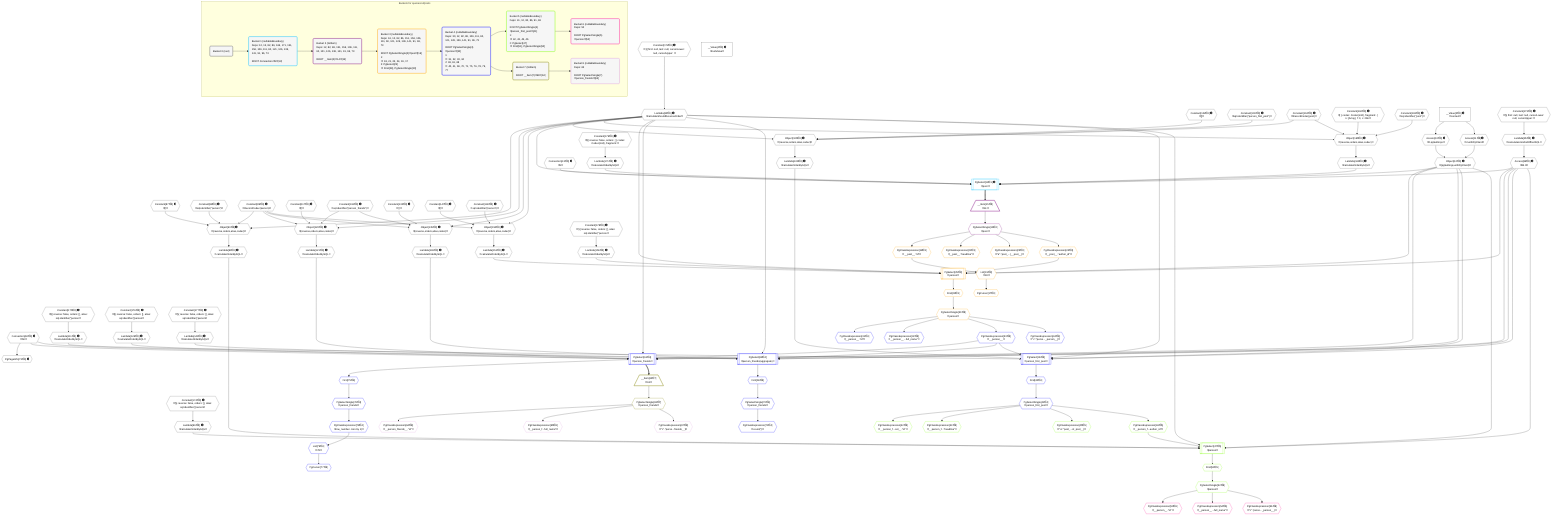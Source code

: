 %%{init: {'themeVariables': { 'fontSize': '12px'}}}%%
graph TD
    classDef path fill:#eee,stroke:#000,color:#000
    classDef plan fill:#fff,stroke-width:1px,color:#000
    classDef itemplan fill:#fff,stroke-width:2px,color:#000
    classDef unbatchedplan fill:#dff,stroke-width:1px,color:#000
    classDef sideeffectplan fill:#fcc,stroke-width:2px,color:#000
    classDef bucket fill:#f6f6f6,color:#000,stroke-width:2px,text-align:left


    %% plan dependencies
    Object90{{"Object[90∈0] ➊<br />ᐸ{reverse,orders,alias,codec}ᐳ"}}:::plan
    Lambda82{{"Lambda[82∈0] ➊<br />ᐸcalculateShouldReverseOrderᐳ"}}:::plan
    Constant87{{"Constant[87∈0] ➊<br />ᐸ[]ᐳ"}}:::plan
    Constant88{{"Constant[88∈0] ➊<br />ᐸsql.identifier(”person”)ᐳ"}}:::plan
    Constant89{{"Constant[89∈0] ➊<br />ᐸRecordCodec(person)ᐳ"}}:::plan
    Lambda82 & Constant87 & Constant88 & Constant89 --> Object90
    Object105{{"Object[105∈0] ➊<br />ᐸ{reverse,orders,alias,codec}ᐳ"}}:::plan
    Constant102{{"Constant[102∈0] ➊<br />ᐸ[]ᐳ"}}:::plan
    Constant103{{"Constant[103∈0] ➊<br />ᐸsql.identifier(”person_first_post”)ᐳ"}}:::plan
    Constant104{{"Constant[104∈0] ➊<br />ᐸRecordCodec(post)ᐳ"}}:::plan
    Lambda82 & Constant102 & Constant103 & Constant104 --> Object105
    Object120{{"Object[120∈0] ➊<br />ᐸ{reverse,orders,alias,codec}ᐳ"}}:::plan
    Constant117{{"Constant[117∈0] ➊<br />ᐸ[]ᐳ"}}:::plan
    Constant118{{"Constant[118∈0] ➊<br />ᐸsql.identifier(”person_friends”)ᐳ"}}:::plan
    Lambda82 & Constant117 & Constant118 & Constant89 --> Object120
    Object135{{"Object[135∈0] ➊<br />ᐸ{reverse,orders,alias,codec}ᐳ"}}:::plan
    Constant132{{"Constant[132∈0] ➊<br />ᐸ[]ᐳ"}}:::plan
    Lambda82 & Constant132 & Constant118 & Constant89 --> Object135
    Object150{{"Object[150∈0] ➊<br />ᐸ{reverse,orders,alias,codec}ᐳ"}}:::plan
    Constant147{{"Constant[147∈0] ➊<br />ᐸ[]ᐳ"}}:::plan
    Constant148{{"Constant[148∈0] ➊<br />ᐸsql.identifier(”person”)ᐳ"}}:::plan
    Lambda82 & Constant147 & Constant148 & Constant89 --> Object150
    Object165{{"Object[165∈0] ➊<br />ᐸ{reverse,orders,alias,codec}ᐳ"}}:::plan
    Constant162{{"Constant[162∈0] ➊<br />ᐸ[ { codec: Codec(int4), fragment: { n: [Array], f: 0, c: 266ᐳ"}}:::plan
    Constant163{{"Constant[163∈0] ➊<br />ᐸsql.identifier(”post”)ᐳ"}}:::plan
    Lambda82 & Constant162 & Constant163 & Constant104 --> Object165
    Object12{{"Object[12∈0] ➊<br />ᐸ{pgSettings,withPgClient}ᐳ"}}:::plan
    Access10{{"Access[10∈0] ➊<br />ᐸ2.pgSettingsᐳ"}}:::plan
    Access11{{"Access[11∈0] ➊<br />ᐸ2.withPgClientᐳ"}}:::plan
    Access10 & Access11 --> Object12
    __Value2["__Value[2∈0] ➊<br />ᐸcontextᐳ"]:::plan
    __Value2 --> Access10
    __Value2 --> Access11
    PgPageInfo73{{"PgPageInfo[73∈0] ➊"}}:::plan
    Connection60{{"Connection[60∈0] ➊<br />ᐸ58ᐳ"}}:::plan
    Connection60 --> PgPageInfo73
    Constant172{{"Constant[172∈0] ➊<br />ᐸ§{ first: null, last: null, cursorLower: null, cursorUpper: ᐳ"}}:::plan
    Constant172 --> Lambda82
    Lambda85{{"Lambda[85∈0] ➊<br />ᐸcalculateLimitAndOffsetSQLᐳ"}}:::plan
    Constant173{{"Constant[173∈0] ➊<br />ᐸ§{ first: null, last: null, cursorLower: null, cursorUpper: ᐳ"}}:::plan
    Constant173 --> Lambda85
    Access86{{"Access[86∈0] ➊<br />ᐸ85.0ᐳ"}}:::plan
    Lambda85 --> Access86
    Lambda91{{"Lambda[91∈0] ➊<br />ᐸcalculateOrderBySQLᐳ"}}:::plan
    Object90 --> Lambda91
    Lambda96{{"Lambda[96∈0] ➊<br />ᐸcalculateOrderBySQLᐳ"}}:::plan
    Constant174{{"Constant[174∈0] ➊<br />ᐸ§{ reverse: false, orders: [], alias: sql.identifier(”personᐳ"}}:::plan
    Constant174 --> Lambda96
    Lambda106{{"Lambda[106∈0] ➊<br />ᐸcalculateOrderBySQLᐳ"}}:::plan
    Object105 --> Lambda106
    Lambda111{{"Lambda[111∈0] ➊<br />ᐸcalculateOrderBySQLᐳ"}}:::plan
    Constant175{{"Constant[175∈0] ➊<br />ᐸ§{ reverse: false, orders: [], alias: sql.identifier(”personᐳ"}}:::plan
    Constant175 --> Lambda111
    Lambda121{{"Lambda[121∈0] ➊<br />ᐸcalculateOrderBySQLᐳ"}}:::plan
    Object120 --> Lambda121
    Lambda126{{"Lambda[126∈0] ➊<br />ᐸcalculateOrderBySQLᐳ"}}:::plan
    Constant176{{"Constant[176∈0] ➊<br />ᐸ§{ reverse: false, orders: [], alias: sql.identifier(”personᐳ"}}:::plan
    Constant176 --> Lambda126
    Lambda136{{"Lambda[136∈0] ➊<br />ᐸcalculateOrderBySQLᐳ"}}:::plan
    Object135 --> Lambda136
    Lambda141{{"Lambda[141∈0] ➊<br />ᐸcalculateOrderBySQLᐳ"}}:::plan
    Constant177{{"Constant[177∈0] ➊<br />ᐸ§{ reverse: false, orders: [], alias: sql.identifier(”personᐳ"}}:::plan
    Constant177 --> Lambda141
    Lambda151{{"Lambda[151∈0] ➊<br />ᐸcalculateOrderBySQLᐳ"}}:::plan
    Object150 --> Lambda151
    Lambda156{{"Lambda[156∈0] ➊<br />ᐸcalculateOrderBySQLᐳ"}}:::plan
    Constant178{{"Constant[178∈0] ➊<br />ᐸ§{ reverse: false, orders: [], alias: sql.identifier(”personᐳ"}}:::plan
    Constant178 --> Lambda156
    Lambda166{{"Lambda[166∈0] ➊<br />ᐸcalculateOrderBySQLᐳ"}}:::plan
    Object165 --> Lambda166
    Lambda171{{"Lambda[171∈0] ➊<br />ᐸcalculateOrderBySQLᐳ"}}:::plan
    Constant179{{"Constant[179∈0] ➊<br />ᐸ§{ reverse: false, orders: [ { codec: Codec(int4), fragment:ᐳ"}}:::plan
    Constant179 --> Lambda171
    __Value4["__Value[4∈0] ➊<br />ᐸrootValueᐳ"]:::plan
    Connection13{{"Connection[13∈0] ➊<br />ᐸ9ᐳ"}}:::plan
    PgSelect14[["PgSelect[14∈1] ➊<br />ᐸpostᐳ"]]:::plan
    Object12 & Connection13 & Lambda82 & Access86 & Lambda166 & Lambda171 --> PgSelect14
    __Item15[/"__Item[15∈2]<br />ᐸ14ᐳ"\]:::itemplan
    PgSelect14 ==> __Item15
    PgSelectSingle16{{"PgSelectSingle[16∈2]<br />ᐸpostᐳ"}}:::plan
    __Item15 --> PgSelectSingle16
    PgSelect25[["PgSelect[25∈3]<br />ᐸpersonᐳ"]]:::plan
    PgClassExpression24{{"PgClassExpression[24∈3]<br />ᐸ__post__.”author_id”ᐳ"}}:::plan
    Object12 & PgClassExpression24 & Lambda82 & Access86 & Lambda151 & Lambda156 --> PgSelect25
    PgCursor17{{"PgCursor[17∈3]"}}:::plan
    List19{{"List[19∈3]<br />ᐸ18ᐳ"}}:::plan
    List19 --> PgCursor17
    PgClassExpression18{{"PgClassExpression[18∈3]<br />ᐸ__post__.”id”ᐳ"}}:::plan
    PgSelectSingle16 --> PgClassExpression18
    PgClassExpression18 --> List19
    PgClassExpression21{{"PgClassExpression[21∈3]<br />ᐸ__post__.”headline”ᐳ"}}:::plan
    PgSelectSingle16 --> PgClassExpression21
    PgClassExpression23{{"PgClassExpression[23∈3]<br />ᐸ”a”.”post_...(__post__)ᐳ"}}:::plan
    PgSelectSingle16 --> PgClassExpression23
    PgSelectSingle16 --> PgClassExpression24
    First29{{"First[29∈3]"}}:::plan
    PgSelect25 --> First29
    PgSelectSingle30{{"PgSelectSingle[30∈3]<br />ᐸpersonᐳ"}}:::plan
    First29 --> PgSelectSingle30
    PgSelect61[["PgSelect[61∈4]<br />ᐸperson_friendsᐳ"]]:::plan
    PgClassExpression33{{"PgClassExpression[33∈4]<br />ᐸ__person__ᐳ"}}:::plan
    Object12 & PgClassExpression33 & Connection60 & Lambda82 & Access86 & Lambda121 & Lambda126 --> PgSelect61
    PgSelect68[["PgSelect[68∈4]<br />ᐸperson_friends(aggregate)ᐳ"]]:::plan
    Object12 & PgClassExpression33 & Connection60 & Lambda82 & Access86 & Lambda136 & Lambda141 --> PgSelect68
    PgSelect36[["PgSelect[36∈4]<br />ᐸperson_first_postᐳ"]]:::plan
    Object12 & PgClassExpression33 & Lambda82 & Access86 & Lambda106 & Lambda111 --> PgSelect36
    PgClassExpression31{{"PgClassExpression[31∈4]<br />ᐸ__person__.”id”ᐳ"}}:::plan
    PgSelectSingle30 --> PgClassExpression31
    PgClassExpression32{{"PgClassExpression[32∈4]<br />ᐸ__person__...full_name”ᐳ"}}:::plan
    PgSelectSingle30 --> PgClassExpression32
    PgSelectSingle30 --> PgClassExpression33
    PgClassExpression34{{"PgClassExpression[34∈4]<br />ᐸ”c”.”perso..._person__)ᐳ"}}:::plan
    PgSelectSingle30 --> PgClassExpression34
    First40{{"First[40∈4]"}}:::plan
    PgSelect36 --> First40
    PgSelectSingle41{{"PgSelectSingle[41∈4]<br />ᐸperson_first_postᐳ"}}:::plan
    First40 --> PgSelectSingle41
    First69{{"First[69∈4]"}}:::plan
    PgSelect68 --> First69
    PgSelectSingle70{{"PgSelectSingle[70∈4]<br />ᐸperson_friendsᐳ"}}:::plan
    First69 --> PgSelectSingle70
    PgClassExpression71{{"PgClassExpression[71∈4]<br />ᐸcount(*)ᐳ"}}:::plan
    PgSelectSingle70 --> PgClassExpression71
    First75{{"First[75∈4]"}}:::plan
    PgSelect61 --> First75
    PgSelectSingle76{{"PgSelectSingle[76∈4]<br />ᐸperson_friendsᐳ"}}:::plan
    First75 --> PgSelectSingle76
    PgCursor77{{"PgCursor[77∈4]"}}:::plan
    List79{{"List[79∈4]<br />ᐸ78ᐳ"}}:::plan
    List79 --> PgCursor77
    PgClassExpression78{{"PgClassExpression[78∈4]<br />ᐸrow_number...tion by 1)ᐳ"}}:::plan
    PgSelectSingle76 --> PgClassExpression78
    PgClassExpression78 --> List79
    PgSelect47[["PgSelect[47∈5]<br />ᐸpersonᐳ"]]:::plan
    PgClassExpression46{{"PgClassExpression[46∈5]<br />ᐸ__person_f...author_id”ᐳ"}}:::plan
    Object12 & PgClassExpression46 & Lambda82 & Access86 & Lambda91 & Lambda96 --> PgSelect47
    PgClassExpression42{{"PgClassExpression[42∈5]<br />ᐸ__person_f...ost__.”id”ᐳ"}}:::plan
    PgSelectSingle41 --> PgClassExpression42
    PgClassExpression43{{"PgClassExpression[43∈5]<br />ᐸ__person_f...”headline”ᐳ"}}:::plan
    PgSelectSingle41 --> PgClassExpression43
    PgClassExpression45{{"PgClassExpression[45∈5]<br />ᐸ”a”.”post_...st_post__)ᐳ"}}:::plan
    PgSelectSingle41 --> PgClassExpression45
    PgSelectSingle41 --> PgClassExpression46
    First51{{"First[51∈5]"}}:::plan
    PgSelect47 --> First51
    PgSelectSingle52{{"PgSelectSingle[52∈5]<br />ᐸpersonᐳ"}}:::plan
    First51 --> PgSelectSingle52
    PgClassExpression53{{"PgClassExpression[53∈6]<br />ᐸ__person__.”id”ᐳ"}}:::plan
    PgSelectSingle52 --> PgClassExpression53
    PgClassExpression54{{"PgClassExpression[54∈6]<br />ᐸ__person__...full_name”ᐳ"}}:::plan
    PgSelectSingle52 --> PgClassExpression54
    PgClassExpression56{{"PgClassExpression[56∈6]<br />ᐸ”c”.”perso..._person__)ᐳ"}}:::plan
    PgSelectSingle52 --> PgClassExpression56
    __Item62[/"__Item[62∈7]<br />ᐸ61ᐳ"\]:::itemplan
    PgSelect61 ==> __Item62
    PgSelectSingle63{{"PgSelectSingle[63∈7]<br />ᐸperson_friendsᐳ"}}:::plan
    __Item62 --> PgSelectSingle63
    PgClassExpression64{{"PgClassExpression[64∈8]<br />ᐸ__person_friends__.”id”ᐳ"}}:::plan
    PgSelectSingle63 --> PgClassExpression64
    PgClassExpression65{{"PgClassExpression[65∈8]<br />ᐸ__person_f...full_name”ᐳ"}}:::plan
    PgSelectSingle63 --> PgClassExpression65
    PgClassExpression67{{"PgClassExpression[67∈8]<br />ᐸ”c”.”perso...friends__)ᐳ"}}:::plan
    PgSelectSingle63 --> PgClassExpression67

    %% define steps

    subgraph "Buckets for queries/v4/posts"
    Bucket0("Bucket 0 (root)"):::bucket
    classDef bucket0 stroke:#696969
    class Bucket0,__Value2,__Value4,Access10,Access11,Object12,Connection13,Connection60,PgPageInfo73,Lambda82,Lambda85,Access86,Constant87,Constant88,Constant89,Object90,Lambda91,Lambda96,Constant102,Constant103,Constant104,Object105,Lambda106,Lambda111,Constant117,Constant118,Object120,Lambda121,Lambda126,Constant132,Object135,Lambda136,Lambda141,Constant147,Constant148,Object150,Lambda151,Lambda156,Constant162,Constant163,Object165,Lambda166,Lambda171,Constant172,Constant173,Constant174,Constant175,Constant176,Constant177,Constant178,Constant179 bucket0
    Bucket1("Bucket 1 (nullableBoundary)<br />Deps: 12, 13, 82, 86, 166, 171, 151, 156, 106, 111, 60, 121, 126, 136, 141, 91, 96, 73<br /><br />ROOT Connectionᐸ9ᐳ[13]"):::bucket
    classDef bucket1 stroke:#00bfff
    class Bucket1,PgSelect14 bucket1
    Bucket2("Bucket 2 (listItem)<br />Deps: 12, 82, 86, 151, 156, 106, 111, 60, 121, 126, 136, 141, 91, 96, 73<br /><br />ROOT __Item{2}ᐸ14ᐳ[15]"):::bucket
    classDef bucket2 stroke:#7f007f
    class Bucket2,__Item15,PgSelectSingle16 bucket2
    Bucket3("Bucket 3 (nullableBoundary)<br />Deps: 16, 12, 82, 86, 151, 156, 106, 111, 60, 121, 126, 136, 141, 91, 96, 73<br /><br />ROOT PgSelectSingle{2}ᐸpostᐳ[16]<br />1: <br />ᐳ: 18, 21, 23, 24, 19, 17<br />2: PgSelect[25]<br />ᐳ: First[29], PgSelectSingle[30]"):::bucket
    classDef bucket3 stroke:#ffa500
    class Bucket3,PgCursor17,PgClassExpression18,List19,PgClassExpression21,PgClassExpression23,PgClassExpression24,PgSelect25,First29,PgSelectSingle30 bucket3
    Bucket4("Bucket 4 (nullableBoundary)<br />Deps: 30, 12, 82, 86, 106, 111, 60, 121, 126, 136, 141, 91, 96, 73<br /><br />ROOT PgSelectSingle{3}ᐸpersonᐳ[30]<br />1: <br />ᐳ: 31, 32, 33, 34<br />2: 36, 61, 68<br />ᐳ: 40, 41, 69, 70, 71, 75, 76, 78, 79, 77"):::bucket
    classDef bucket4 stroke:#0000ff
    class Bucket4,PgClassExpression31,PgClassExpression32,PgClassExpression33,PgClassExpression34,PgSelect36,First40,PgSelectSingle41,PgSelect61,PgSelect68,First69,PgSelectSingle70,PgClassExpression71,First75,PgSelectSingle76,PgCursor77,PgClassExpression78,List79 bucket4
    Bucket5("Bucket 5 (nullableBoundary)<br />Deps: 41, 12, 82, 86, 91, 96<br /><br />ROOT PgSelectSingle{4}ᐸperson_first_postᐳ[41]<br />1: <br />ᐳ: 42, 43, 45, 46<br />2: PgSelect[47]<br />ᐳ: First[51], PgSelectSingle[52]"):::bucket
    classDef bucket5 stroke:#7fff00
    class Bucket5,PgClassExpression42,PgClassExpression43,PgClassExpression45,PgClassExpression46,PgSelect47,First51,PgSelectSingle52 bucket5
    Bucket6("Bucket 6 (nullableBoundary)<br />Deps: 52<br /><br />ROOT PgSelectSingle{5}ᐸpersonᐳ[52]"):::bucket
    classDef bucket6 stroke:#ff1493
    class Bucket6,PgClassExpression53,PgClassExpression54,PgClassExpression56 bucket6
    Bucket7("Bucket 7 (listItem)<br /><br />ROOT __Item{7}ᐸ61ᐳ[62]"):::bucket
    classDef bucket7 stroke:#808000
    class Bucket7,__Item62,PgSelectSingle63 bucket7
    Bucket8("Bucket 8 (nullableBoundary)<br />Deps: 63<br /><br />ROOT PgSelectSingle{7}ᐸperson_friendsᐳ[63]"):::bucket
    classDef bucket8 stroke:#dda0dd
    class Bucket8,PgClassExpression64,PgClassExpression65,PgClassExpression67 bucket8
    Bucket0 --> Bucket1
    Bucket1 --> Bucket2
    Bucket2 --> Bucket3
    Bucket3 --> Bucket4
    Bucket4 --> Bucket5 & Bucket7
    Bucket5 --> Bucket6
    Bucket7 --> Bucket8
    end